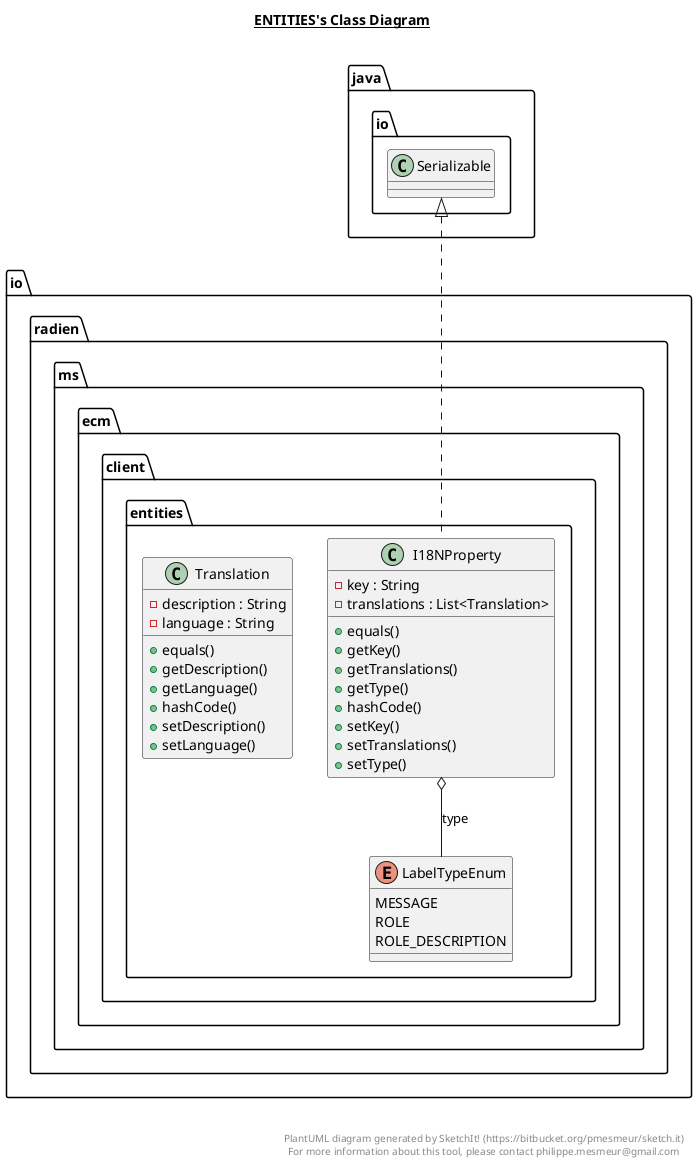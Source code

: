 @startuml

title __ENTITIES's Class Diagram__\n

  namespace io.radien.ms.ecm.client.entities {
    class io.radien.ms.ecm.client.entities.I18NProperty {
        - key : String
        - translations : List<Translation>
        + equals()
        + getKey()
        + getTranslations()
        + getType()
        + hashCode()
        + setKey()
        + setTranslations()
        + setType()
    }
  }
  

  namespace io.radien.ms.ecm.client.entities {
    enum LabelTypeEnum {
      MESSAGE
      ROLE
      ROLE_DESCRIPTION
    }
  }
  

  namespace io.radien.ms.ecm.client.entities {
    class io.radien.ms.ecm.client.entities.Translation {
        - description : String
        - language : String
        + equals()
        + getDescription()
        + getLanguage()
        + hashCode()
        + setDescription()
        + setLanguage()
    }
  }
  

  io.radien.ms.ecm.client.entities.I18NProperty .up.|> java.io.Serializable
  io.radien.ms.ecm.client.entities.I18NProperty o-- io.radien.ms.ecm.client.entities.LabelTypeEnum : type


right footer


PlantUML diagram generated by SketchIt! (https://bitbucket.org/pmesmeur/sketch.it)
For more information about this tool, please contact philippe.mesmeur@gmail.com
endfooter

@enduml
